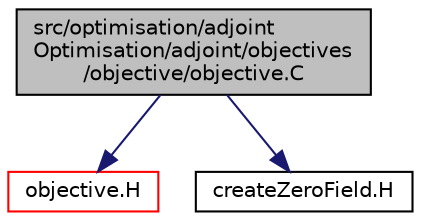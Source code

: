 digraph "src/optimisation/adjointOptimisation/adjoint/objectives/objective/objective.C"
{
  bgcolor="transparent";
  edge [fontname="Helvetica",fontsize="10",labelfontname="Helvetica",labelfontsize="10"];
  node [fontname="Helvetica",fontsize="10",shape=record];
  Node1 [label="src/optimisation/adjoint\lOptimisation/adjoint/objectives\l/objective/objective.C",height=0.2,width=0.4,color="black", fillcolor="grey75", style="filled" fontcolor="black"];
  Node1 -> Node2 [color="midnightblue",fontsize="10",style="solid",fontname="Helvetica"];
  Node2 [label="objective.H",height=0.2,width=0.4,color="red",URL="$objective_8H.html"];
  Node1 -> Node3 [color="midnightblue",fontsize="10",style="solid",fontname="Helvetica"];
  Node3 [label="createZeroField.H",height=0.2,width=0.4,color="black",URL="$createZeroField_8H.html"];
}
